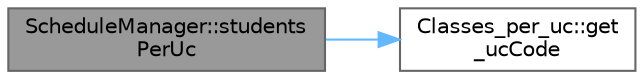 digraph "ScheduleManager::studentsPerUc"
{
 // LATEX_PDF_SIZE
  bgcolor="transparent";
  edge [fontname=Helvetica,fontsize=10,labelfontname=Helvetica,labelfontsize=10];
  node [fontname=Helvetica,fontsize=10,shape=box,height=0.2,width=0.4];
  rankdir="LR";
  Node1 [label="ScheduleManager::students\lPerUc",height=0.2,width=0.4,color="gray40", fillcolor="grey60", style="filled", fontcolor="black",tooltip="Complexity = O(n + number of classes per student) = O(n)"];
  Node1 -> Node2 [color="steelblue1",style="solid"];
  Node2 [label="Classes_per_uc::get\l_ucCode",height=0.2,width=0.4,color="grey40", fillcolor="white", style="filled",URL="$class_classes__per__uc.html#ad7dc285639f33fad9796309cb686eb16",tooltip="gets the Uc Code, complexity O(1)"];
}
